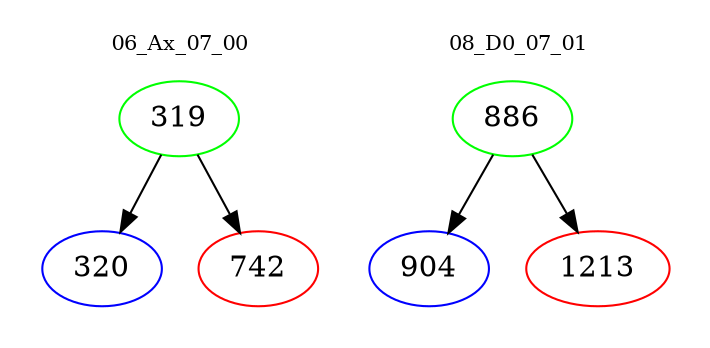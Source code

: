 digraph{
subgraph cluster_0 {
color = white
label = "06_Ax_07_00";
fontsize=10;
T0_319 [label="319", color="green"]
T0_319 -> T0_320 [color="black"]
T0_320 [label="320", color="blue"]
T0_319 -> T0_742 [color="black"]
T0_742 [label="742", color="red"]
}
subgraph cluster_1 {
color = white
label = "08_D0_07_01";
fontsize=10;
T1_886 [label="886", color="green"]
T1_886 -> T1_904 [color="black"]
T1_904 [label="904", color="blue"]
T1_886 -> T1_1213 [color="black"]
T1_1213 [label="1213", color="red"]
}
}
